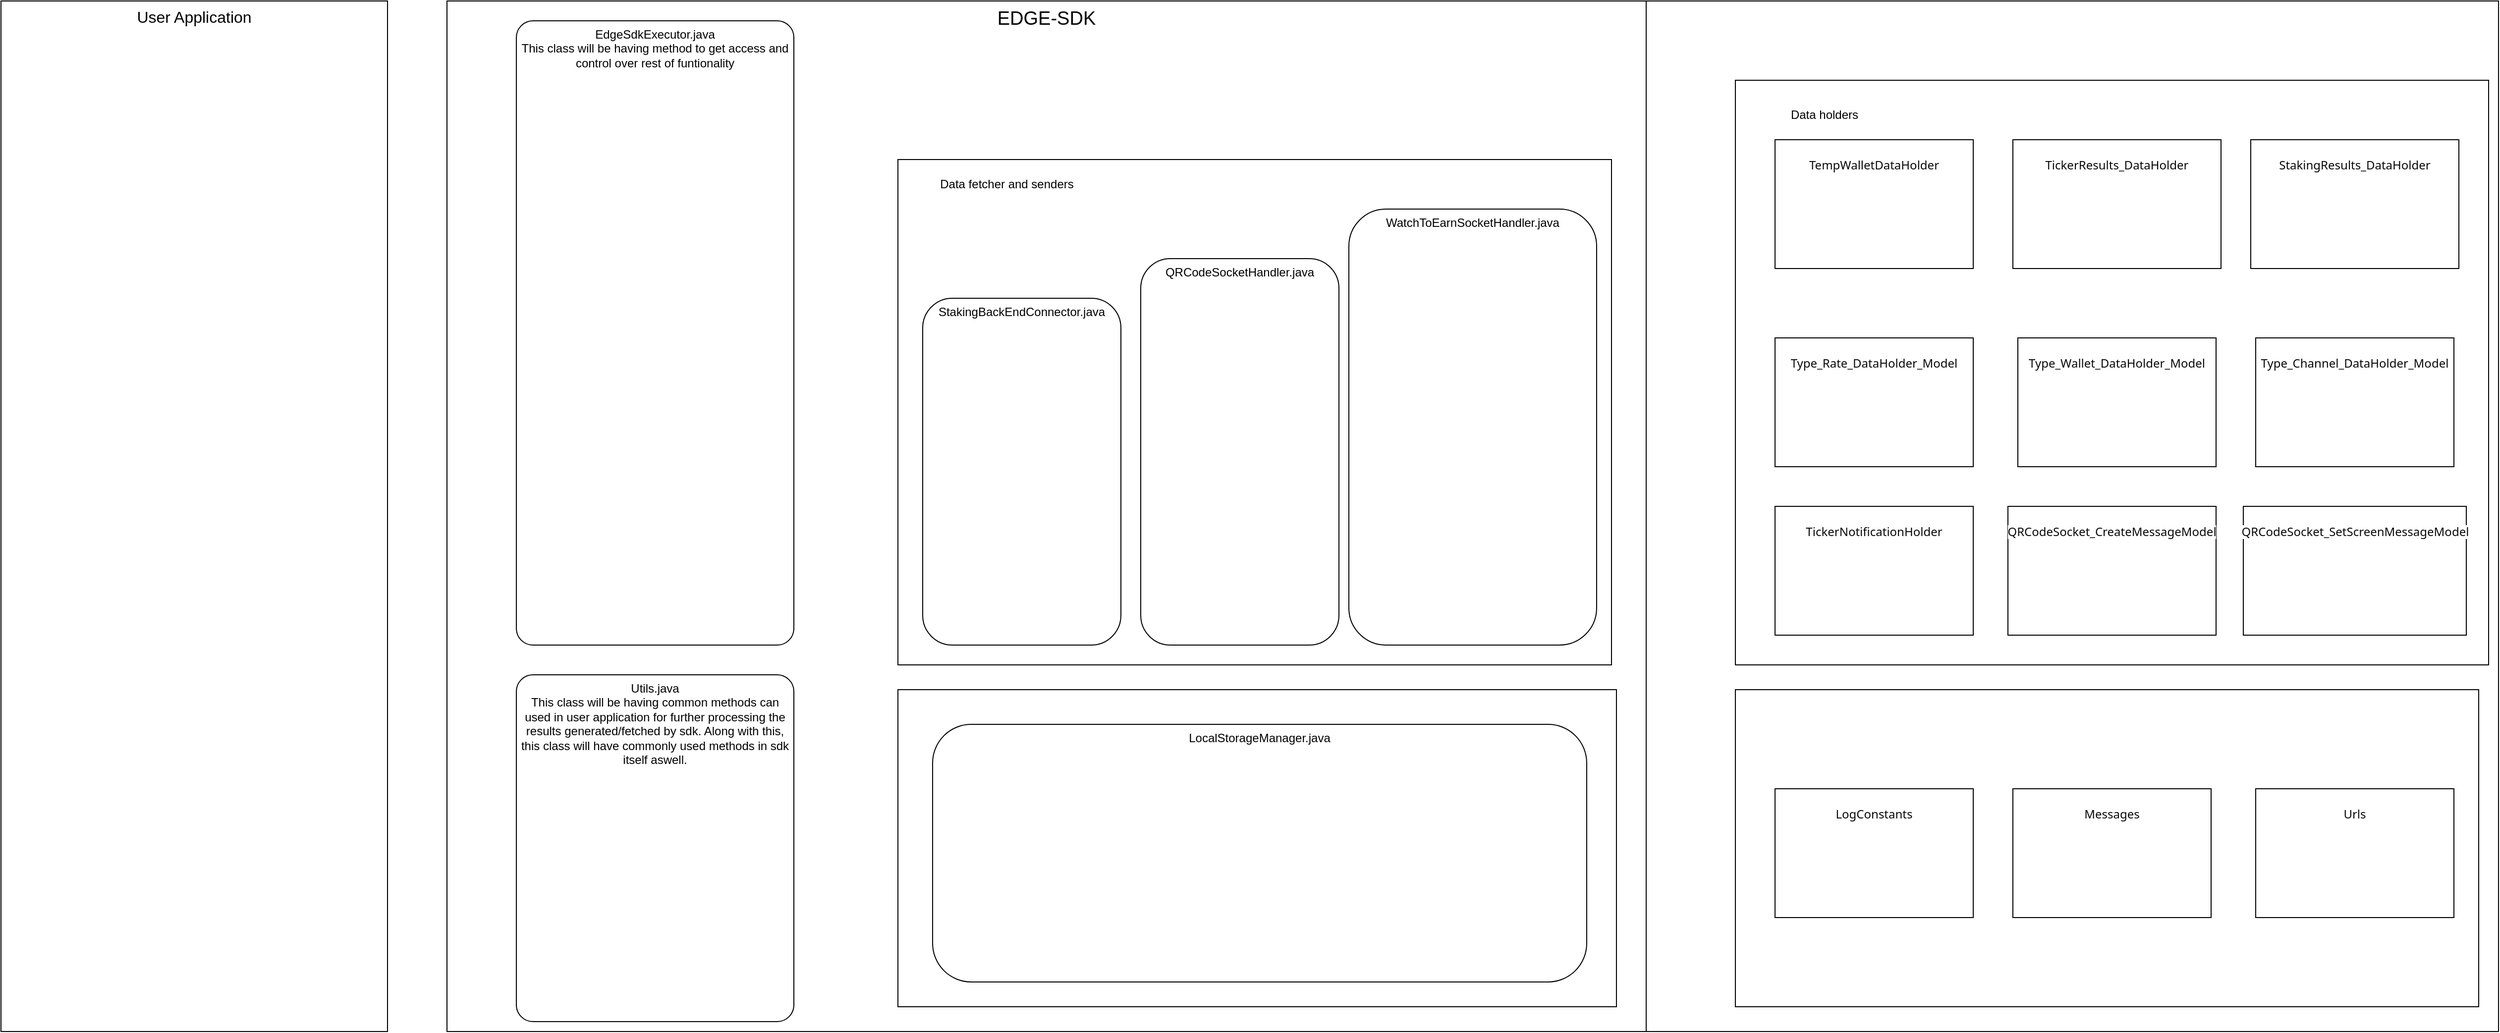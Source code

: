 <mxfile version="20.8.20" type="github">
  <diagram name="Version 1" id="uJ5T49X4l4e8T_G_bcFu">
    <mxGraphModel dx="2442" dy="1280" grid="1" gridSize="10" guides="1" tooltips="1" connect="1" arrows="1" fold="1" page="1" pageScale="1" pageWidth="850" pageHeight="1100" math="0" shadow="0">
      <root>
        <mxCell id="0" />
        <mxCell id="1" parent="0" />
        <mxCell id="_qBjDN-BlNfUkDZtKEAN-7" value="" style="rounded=0;whiteSpace=wrap;html=1;fillColor=none;" vertex="1" parent="1">
          <mxGeometry x="915" y="200" width="720" height="510" as="geometry" />
        </mxCell>
        <mxCell id="_qBjDN-BlNfUkDZtKEAN-5" value="&lt;font style=&quot;font-size: 19px;&quot;&gt;EDGE-SDK&lt;/font&gt;" style="rounded=0;whiteSpace=wrap;html=1;fillColor=none;verticalAlign=top;" vertex="1" parent="1">
          <mxGeometry x="460" y="40" width="1210" height="1040" as="geometry" />
        </mxCell>
        <mxCell id="RxoBQDrdCHjQokq0wDvw-3" value="" style="rounded=0;whiteSpace=wrap;html=1;fillColor=none;verticalAlign=top;" parent="1" vertex="1">
          <mxGeometry x="460" y="40" width="2070" height="1040" as="geometry" />
        </mxCell>
        <mxCell id="RxoBQDrdCHjQokq0wDvw-1" value="EdgeSdkExecutor.java&lt;br&gt;This class will be having method to get access and control over rest of funtionality" style="rounded=1;whiteSpace=wrap;html=1;arcSize=6;verticalAlign=top;" parent="1" vertex="1">
          <mxGeometry x="530" y="60" width="280" height="630" as="geometry" />
        </mxCell>
        <mxCell id="RxoBQDrdCHjQokq0wDvw-6" value="&lt;font style=&quot;font-size: 16px;&quot;&gt;User Application&lt;/font&gt;" style="rounded=0;whiteSpace=wrap;html=1;fillColor=none;verticalAlign=top;" parent="1" vertex="1">
          <mxGeometry x="10" y="40" width="390" height="1040" as="geometry" />
        </mxCell>
        <mxCell id="RxoBQDrdCHjQokq0wDvw-10" value="Utils.java&lt;br&gt;This class will be having common methods can used in user application for further processing the results generated/fetched by sdk. Along with this, this class will have commonly used methods in sdk itself aswell." style="rounded=1;whiteSpace=wrap;html=1;arcSize=6;verticalAlign=top;" parent="1" vertex="1">
          <mxGeometry x="530" y="720" width="280" height="350" as="geometry" />
        </mxCell>
        <mxCell id="_qBjDN-BlNfUkDZtKEAN-2" value="WatchToEarnSocketHandler.java" style="rounded=1;whiteSpace=wrap;html=1;verticalAlign=top;" vertex="1" parent="1">
          <mxGeometry x="1370" y="250" width="250" height="440" as="geometry" />
        </mxCell>
        <mxCell id="_qBjDN-BlNfUkDZtKEAN-3" value="StakingBackEndConnector.java" style="rounded=1;whiteSpace=wrap;html=1;verticalAlign=top;" vertex="1" parent="1">
          <mxGeometry x="940" y="340" width="200" height="350" as="geometry" />
        </mxCell>
        <mxCell id="_qBjDN-BlNfUkDZtKEAN-4" value="QRCodeSocketHandler.java" style="rounded=1;whiteSpace=wrap;html=1;verticalAlign=top;" vertex="1" parent="1">
          <mxGeometry x="1160" y="300" width="200" height="390" as="geometry" />
        </mxCell>
        <mxCell id="_qBjDN-BlNfUkDZtKEAN-8" value="Data fetcher and senders" style="text;html=1;strokeColor=none;fillColor=none;align=center;verticalAlign=middle;whiteSpace=wrap;rounded=0;" vertex="1" parent="1">
          <mxGeometry x="950" y="210" width="150" height="30" as="geometry" />
        </mxCell>
        <mxCell id="_qBjDN-BlNfUkDZtKEAN-10" value="LocalStorageManager.java" style="rounded=1;whiteSpace=wrap;html=1;fillColor=none;verticalAlign=top;" vertex="1" parent="1">
          <mxGeometry x="950" y="770" width="660" height="260" as="geometry" />
        </mxCell>
        <mxCell id="_qBjDN-BlNfUkDZtKEAN-11" value="" style="rounded=0;whiteSpace=wrap;html=1;fillColor=none;" vertex="1" parent="1">
          <mxGeometry x="915" y="735" width="725" height="320" as="geometry" />
        </mxCell>
        <mxCell id="_qBjDN-BlNfUkDZtKEAN-13" value="" style="rounded=0;whiteSpace=wrap;html=1;fillColor=none;" vertex="1" parent="1">
          <mxGeometry x="1760" y="120" width="760" height="590" as="geometry" />
        </mxCell>
        <mxCell id="_qBjDN-BlNfUkDZtKEAN-16" value="&lt;pre style=&quot;background-color:#ffffff;color:#080808;font-family:&#39;Segoe UI&#39;;font-size:9.0pt;&quot;&gt;TickerResults_DataHolder&lt;/pre&gt;" style="rounded=0;whiteSpace=wrap;html=1;fillColor=none;verticalAlign=top;" vertex="1" parent="1">
          <mxGeometry x="2040" y="180" width="210" height="130" as="geometry" />
        </mxCell>
        <mxCell id="_qBjDN-BlNfUkDZtKEAN-17" value="&lt;pre style=&quot;background-color:#ffffff;color:#080808;font-family:&#39;Segoe UI&#39;;font-size:9.0pt;&quot;&gt;&lt;pre style=&quot;font-family: &amp;quot;Segoe UI&amp;quot;; font-size: 9pt;&quot;&gt;StakingResults_DataHolder&lt;/pre&gt;&lt;/pre&gt;" style="rounded=0;whiteSpace=wrap;html=1;fillColor=none;verticalAlign=top;" vertex="1" parent="1">
          <mxGeometry x="2280" y="180" width="210" height="130" as="geometry" />
        </mxCell>
        <mxCell id="_qBjDN-BlNfUkDZtKEAN-18" value="&lt;pre style=&quot;background-color:#ffffff;color:#080808;font-family:&#39;Segoe UI&#39;;font-size:9.0pt;&quot;&gt;Type_Rate_DataHolder_Model&lt;/pre&gt;" style="rounded=0;whiteSpace=wrap;html=1;fillColor=none;verticalAlign=top;" vertex="1" parent="1">
          <mxGeometry x="1800" y="380" width="200" height="130" as="geometry" />
        </mxCell>
        <mxCell id="_qBjDN-BlNfUkDZtKEAN-20" value="&lt;pre style=&quot;background-color:#ffffff;color:#080808;font-family:&#39;Segoe UI&#39;;font-size:9.0pt;&quot;&gt;&lt;pre style=&quot;font-family: &amp;quot;Segoe UI&amp;quot;; font-size: 9pt;&quot;&gt;Type_Wallet_DataHolder_Model&lt;/pre&gt;&lt;/pre&gt;" style="rounded=0;whiteSpace=wrap;html=1;fillColor=none;verticalAlign=top;" vertex="1" parent="1">
          <mxGeometry x="2045" y="380" width="200" height="130" as="geometry" />
        </mxCell>
        <mxCell id="_qBjDN-BlNfUkDZtKEAN-21" value="&lt;pre style=&quot;background-color:#ffffff;color:#080808;font-family:&#39;Segoe UI&#39;;font-size:9.0pt;&quot;&gt;&lt;pre style=&quot;font-family: &amp;quot;Segoe UI&amp;quot;; font-size: 9pt;&quot;&gt;Type_Channel_DataHolder_Model&lt;/pre&gt;&lt;/pre&gt;" style="rounded=0;whiteSpace=wrap;html=1;fillColor=none;verticalAlign=top;" vertex="1" parent="1">
          <mxGeometry x="2285" y="380" width="200" height="130" as="geometry" />
        </mxCell>
        <mxCell id="_qBjDN-BlNfUkDZtKEAN-23" value="&lt;pre style=&quot;background-color:#ffffff;color:#080808;font-family:&#39;Segoe UI&#39;;font-size:9.0pt;&quot;&gt;&lt;pre style=&quot;font-family: &amp;quot;Segoe UI&amp;quot;; font-size: 9pt;&quot;&gt;TempWalletDataHolder&lt;/pre&gt;&lt;/pre&gt;" style="rounded=0;whiteSpace=wrap;html=1;fillColor=none;verticalAlign=top;" vertex="1" parent="1">
          <mxGeometry x="1800" y="180" width="200" height="130" as="geometry" />
        </mxCell>
        <mxCell id="_qBjDN-BlNfUkDZtKEAN-24" value="&lt;pre style=&quot;background-color:#ffffff;color:#080808;font-family:&#39;Segoe UI&#39;;font-size:9.0pt;&quot;&gt;&lt;pre style=&quot;font-family: &amp;quot;Segoe UI&amp;quot;; font-size: 9pt;&quot;&gt;TickerNotificationHolder&lt;/pre&gt;&lt;/pre&gt;" style="rounded=0;whiteSpace=wrap;html=1;fillColor=none;verticalAlign=top;" vertex="1" parent="1">
          <mxGeometry x="1800" y="550" width="200" height="130" as="geometry" />
        </mxCell>
        <mxCell id="_qBjDN-BlNfUkDZtKEAN-25" value="&lt;pre style=&quot;background-color:#ffffff;color:#080808;font-family:&#39;Segoe UI&#39;;font-size:9.0pt;&quot;&gt;&lt;pre style=&quot;font-family: &amp;quot;Segoe UI&amp;quot;; font-size: 9pt;&quot;&gt;QRCodeSocket_CreateMessageModel&lt;/pre&gt;&lt;/pre&gt;" style="rounded=0;whiteSpace=wrap;html=1;fillColor=none;verticalAlign=top;" vertex="1" parent="1">
          <mxGeometry x="2035" y="550" width="210" height="130" as="geometry" />
        </mxCell>
        <mxCell id="_qBjDN-BlNfUkDZtKEAN-26" value="&lt;pre style=&quot;background-color:#ffffff;color:#080808;font-family:&#39;Segoe UI&#39;;font-size:9.0pt;&quot;&gt;&lt;pre style=&quot;font-family: &amp;quot;Segoe UI&amp;quot;; font-size: 9pt;&quot;&gt;QRCodeSocket_SetScreenMessageModel&lt;/pre&gt;&lt;/pre&gt;" style="rounded=0;whiteSpace=wrap;html=1;fillColor=none;verticalAlign=top;" vertex="1" parent="1">
          <mxGeometry x="2272.5" y="550" width="225" height="130" as="geometry" />
        </mxCell>
        <mxCell id="_qBjDN-BlNfUkDZtKEAN-27" value="" style="rounded=0;whiteSpace=wrap;html=1;fillColor=none;" vertex="1" parent="1">
          <mxGeometry x="1760" y="735" width="750" height="320" as="geometry" />
        </mxCell>
        <mxCell id="_qBjDN-BlNfUkDZtKEAN-28" value="&lt;pre style=&quot;background-color:#ffffff;color:#080808;font-family:&#39;Segoe UI&#39;;font-size:9.0pt;&quot;&gt;LogConstants&lt;/pre&gt;" style="rounded=0;whiteSpace=wrap;html=1;fillColor=none;verticalAlign=top;" vertex="1" parent="1">
          <mxGeometry x="1800" y="835" width="200" height="130" as="geometry" />
        </mxCell>
        <mxCell id="_qBjDN-BlNfUkDZtKEAN-29" value="&lt;pre style=&quot;background-color:#ffffff;color:#080808;font-family:&#39;Segoe UI&#39;;font-size:9.0pt;&quot;&gt;&lt;pre style=&quot;font-family: &amp;quot;Segoe UI&amp;quot;; font-size: 9pt;&quot;&gt;Messages&lt;/pre&gt;&lt;/pre&gt;" style="rounded=0;whiteSpace=wrap;html=1;fillColor=none;verticalAlign=top;" vertex="1" parent="1">
          <mxGeometry x="2040" y="835" width="200" height="130" as="geometry" />
        </mxCell>
        <mxCell id="_qBjDN-BlNfUkDZtKEAN-30" value="&lt;pre style=&quot;background-color:#ffffff;color:#080808;font-family:&#39;Segoe UI&#39;;font-size:9.0pt;&quot;&gt;&lt;pre style=&quot;font-family: &amp;quot;Segoe UI&amp;quot;; font-size: 9pt;&quot;&gt;Urls&lt;/pre&gt;&lt;/pre&gt;" style="rounded=0;whiteSpace=wrap;html=1;fillColor=none;verticalAlign=top;" vertex="1" parent="1">
          <mxGeometry x="2285" y="835" width="200" height="130" as="geometry" />
        </mxCell>
        <mxCell id="_qBjDN-BlNfUkDZtKEAN-31" value="Data holders" style="text;html=1;strokeColor=none;fillColor=none;align=center;verticalAlign=middle;whiteSpace=wrap;rounded=0;" vertex="1" parent="1">
          <mxGeometry x="1800" y="140" width="100" height="30" as="geometry" />
        </mxCell>
      </root>
    </mxGraphModel>
  </diagram>
</mxfile>

